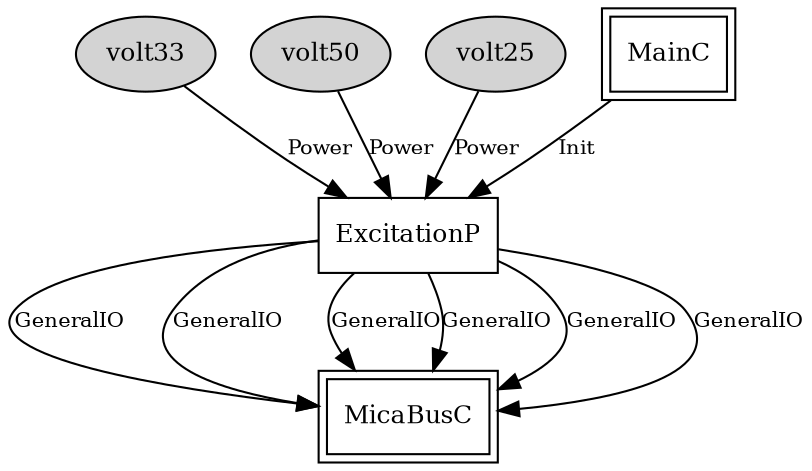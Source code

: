 digraph "...mda300final.ExcitationC" {
  n0x41174398 [shape=ellipse, style=filled, label="volt33", fontsize=12];
  "ExcitationP" [fontsize=12, shape=box, URL="../chtml/...mda300final.ExcitationP.html"];
  n0x41174828 [shape=ellipse, style=filled, label="volt50", fontsize=12];
  "ExcitationP" [fontsize=12, shape=box, URL="../chtml/...mda300final.ExcitationP.html"];
  n0x41177ef8 [shape=ellipse, style=filled, label="volt25", fontsize=12];
  "ExcitationP" [fontsize=12, shape=box, URL="../chtml/...mda300final.ExcitationP.html"];
  "MainC" [fontsize=12, shape=box,peripheries=2, URL="../chtml/tos.system.MainC.html"];
  "ExcitationP" [fontsize=12, shape=box, URL="../chtml/...mda300final.ExcitationP.html"];
  "ExcitationP" [fontsize=12, shape=box, URL="../chtml/...mda300final.ExcitationP.html"];
  "MicaBusC" [fontsize=12, shape=box,peripheries=2, URL="../chtml/tos.platforms.mica.MicaBusC.html"];
  "ExcitationP" [fontsize=12, shape=box, URL="../chtml/...mda300final.ExcitationP.html"];
  "MicaBusC" [fontsize=12, shape=box,peripheries=2, URL="../chtml/tos.platforms.mica.MicaBusC.html"];
  "ExcitationP" [fontsize=12, shape=box, URL="../chtml/...mda300final.ExcitationP.html"];
  "MicaBusC" [fontsize=12, shape=box,peripheries=2, URL="../chtml/tos.platforms.mica.MicaBusC.html"];
  "ExcitationP" [fontsize=12, shape=box, URL="../chtml/...mda300final.ExcitationP.html"];
  "MicaBusC" [fontsize=12, shape=box,peripheries=2, URL="../chtml/tos.platforms.mica.MicaBusC.html"];
  "ExcitationP" [fontsize=12, shape=box, URL="../chtml/...mda300final.ExcitationP.html"];
  "MicaBusC" [fontsize=12, shape=box,peripheries=2, URL="../chtml/tos.platforms.mica.MicaBusC.html"];
  "ExcitationP" [fontsize=12, shape=box, URL="../chtml/...mda300final.ExcitationP.html"];
  "MicaBusC" [fontsize=12, shape=box,peripheries=2, URL="../chtml/tos.platforms.mica.MicaBusC.html"];
  "n0x41174398" -> "ExcitationP" [label="Power", URL="../ihtml/...mda300final.Power.html", fontsize=10];
  "n0x41174828" -> "ExcitationP" [label="Power", URL="../ihtml/...mda300final.Power.html", fontsize=10];
  "n0x41177ef8" -> "ExcitationP" [label="Power", URL="../ihtml/...mda300final.Power.html", fontsize=10];
  "MainC" -> "ExcitationP" [label="Init", URL="../ihtml/tos.interfaces.Init.html", fontsize=10];
  "ExcitationP" -> "MicaBusC" [label="GeneralIO", URL="../ihtml/tos.interfaces.GeneralIO.html", fontsize=10];
  "ExcitationP" -> "MicaBusC" [label="GeneralIO", URL="../ihtml/tos.interfaces.GeneralIO.html", fontsize=10];
  "ExcitationP" -> "MicaBusC" [label="GeneralIO", URL="../ihtml/tos.interfaces.GeneralIO.html", fontsize=10];
  "ExcitationP" -> "MicaBusC" [label="GeneralIO", URL="../ihtml/tos.interfaces.GeneralIO.html", fontsize=10];
  "ExcitationP" -> "MicaBusC" [label="GeneralIO", URL="../ihtml/tos.interfaces.GeneralIO.html", fontsize=10];
  "ExcitationP" -> "MicaBusC" [label="GeneralIO", URL="../ihtml/tos.interfaces.GeneralIO.html", fontsize=10];
}
